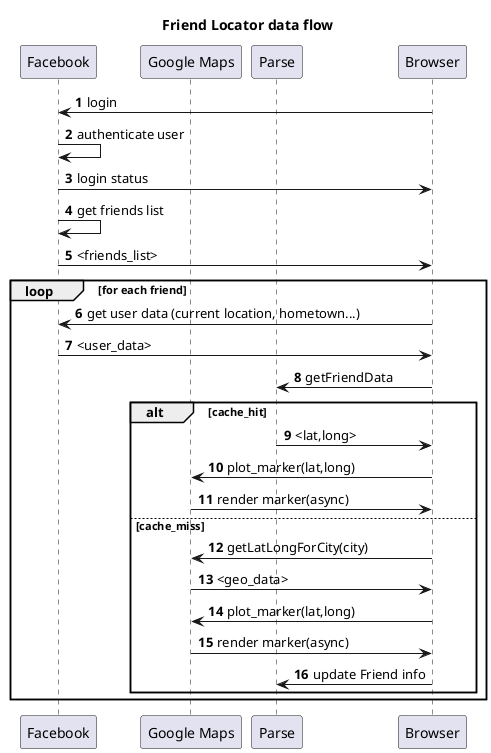 @startuml

title Friend Locator data flow

participant "Facebook" as fb
participant "Google Maps" as gm
participant "Parse" as parse
participant "Browser" as browser

autonumber

fb <- browser: login
fb -> fb: authenticate user
fb -> browser: login status

fb -> fb: get friends list
fb -> browser: <friends_list>

loop for each friend
    browser -> fb: get user data (current location, hometown...)
    fb -> browser: <user_data>

    browser -> parse: getFriendData
    alt cache_hit
        parse -> browser: <lat,long>
        browser -> gm: plot_marker(lat,long)
        gm -> browser: render marker(async)
    else cache_miss
        browser -> gm: getLatLongForCity(city)
        gm -> browser: <geo_data>
        browser -> gm: plot_marker(lat,long)
        gm -> browser: render marker(async)
        browser -> parse: update Friend info
end
end
@enduml
